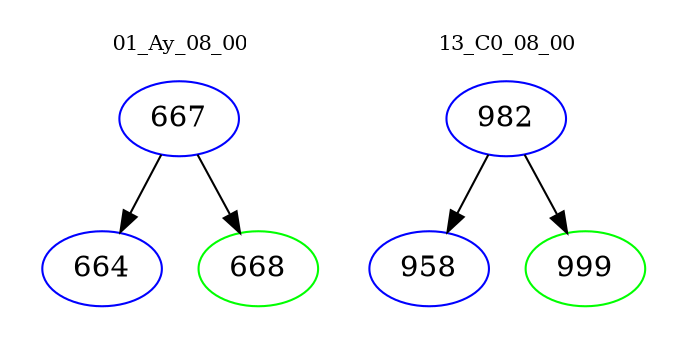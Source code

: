digraph{
subgraph cluster_0 {
color = white
label = "01_Ay_08_00";
fontsize=10;
T0_667 [label="667", color="blue"]
T0_667 -> T0_664 [color="black"]
T0_664 [label="664", color="blue"]
T0_667 -> T0_668 [color="black"]
T0_668 [label="668", color="green"]
}
subgraph cluster_1 {
color = white
label = "13_C0_08_00";
fontsize=10;
T1_982 [label="982", color="blue"]
T1_982 -> T1_958 [color="black"]
T1_958 [label="958", color="blue"]
T1_982 -> T1_999 [color="black"]
T1_999 [label="999", color="green"]
}
}
